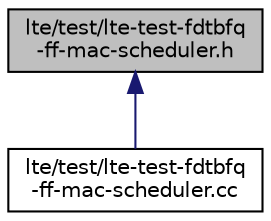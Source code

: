 digraph "lte/test/lte-test-fdtbfq-ff-mac-scheduler.h"
{
  edge [fontname="Helvetica",fontsize="10",labelfontname="Helvetica",labelfontsize="10"];
  node [fontname="Helvetica",fontsize="10",shape=record];
  Node1 [label="lte/test/lte-test-fdtbfq\l-ff-mac-scheduler.h",height=0.2,width=0.4,color="black", fillcolor="grey75", style="filled", fontcolor="black"];
  Node1 -> Node2 [dir="back",color="midnightblue",fontsize="10",style="solid"];
  Node2 [label="lte/test/lte-test-fdtbfq\l-ff-mac-scheduler.cc",height=0.2,width=0.4,color="black", fillcolor="white", style="filled",URL="$dd/d25/lte-test-fdtbfq-ff-mac-scheduler_8cc.html"];
}
